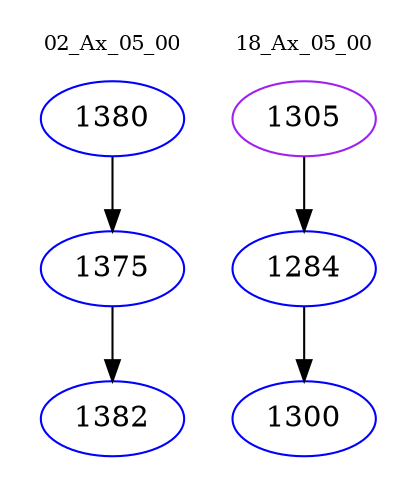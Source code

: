 digraph{
subgraph cluster_0 {
color = white
label = "02_Ax_05_00";
fontsize=10;
T0_1380 [label="1380", color="blue"]
T0_1380 -> T0_1375 [color="black"]
T0_1375 [label="1375", color="blue"]
T0_1375 -> T0_1382 [color="black"]
T0_1382 [label="1382", color="blue"]
}
subgraph cluster_1 {
color = white
label = "18_Ax_05_00";
fontsize=10;
T1_1305 [label="1305", color="purple"]
T1_1305 -> T1_1284 [color="black"]
T1_1284 [label="1284", color="blue"]
T1_1284 -> T1_1300 [color="black"]
T1_1300 [label="1300", color="blue"]
}
}
